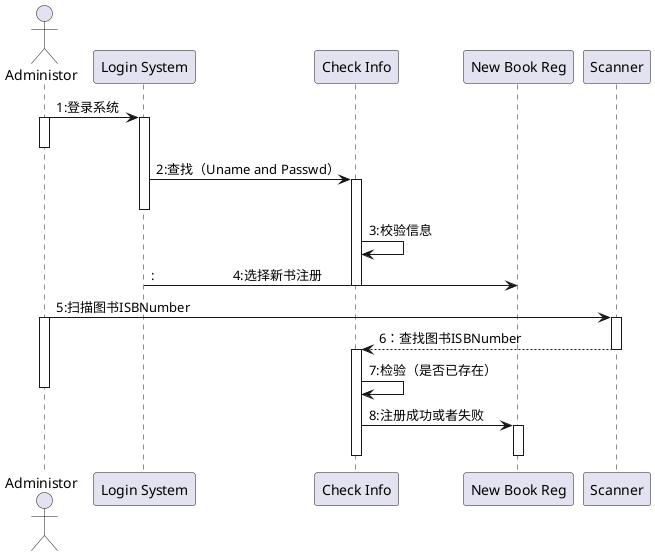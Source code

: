 @startuml
actor Administor
participant "Login System" as A
participant "Check Info" as B
participant "New Book Reg" as C
participant "Scanner" as D

Administor->A:1:登录系统
activate Administor
activate A
deactivate Administor

A->B:2:查找（Uname and Passwd）
activate B
deactivate A
B->B:3:校验信息
A->C::                       4:选择新书注册

deactivate B
Administor->D:5:扫描图书ISBNumber
activate  Administor
activate D
D-->B:6：查找图书ISBNumber
deactivate D
activate B
B->B:7:检验（是否已存在）
deactivate Administor
B->C:8:注册成功或者失败
activate C
deactivate C
deactivate B
@enduml